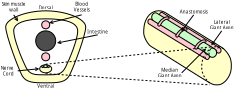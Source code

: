 <?xml version="1.0" encoding="UTF-8"?>
<dia:diagram xmlns:dia="http://www.lysator.liu.se/~alla/dia/">
  <dia:layer name="Background" visible="false">
    <dia:object type="Standard - Ellipse" version="0" id="O0">
      <dia:attribute name="obj_pos">
        <dia:point val="4,8.5"/>
      </dia:attribute>
      <dia:attribute name="obj_bb">
        <dia:rectangle val="3.99,8.49;7.51,11.81"/>
      </dia:attribute>
      <dia:attribute name="elem_corner">
        <dia:point val="4,8.5"/>
      </dia:attribute>
      <dia:attribute name="elem_width">
        <dia:real val="3.5"/>
      </dia:attribute>
      <dia:attribute name="elem_height">
        <dia:real val="3.3"/>
      </dia:attribute>
      <dia:attribute name="border_width">
        <dia:real val="0.02"/>
      </dia:attribute>
      <dia:attribute name="inner_color">
        <dia:color val="#ffffaa"/>
      </dia:attribute>
    </dia:object>
    <dia:object type="Standard - Ellipse" version="0" id="O1">
      <dia:attribute name="obj_pos">
        <dia:point val="5.3,8.568"/>
      </dia:attribute>
      <dia:attribute name="obj_bb">
        <dia:rectangle val="5.29,8.558;6.21,9.278"/>
      </dia:attribute>
      <dia:attribute name="elem_corner">
        <dia:point val="5.3,8.568"/>
      </dia:attribute>
      <dia:attribute name="elem_width">
        <dia:real val="0.9"/>
      </dia:attribute>
      <dia:attribute name="elem_height">
        <dia:real val="0.7"/>
      </dia:attribute>
      <dia:attribute name="border_width">
        <dia:real val="0.02"/>
      </dia:attribute>
      <dia:attribute name="inner_color">
        <dia:color val="#90ee90"/>
      </dia:attribute>
    </dia:object>
    <dia:object type="Standard - Ellipse" version="0" id="O2">
      <dia:attribute name="obj_pos">
        <dia:point val="4.75,8.718"/>
      </dia:attribute>
      <dia:attribute name="obj_bb">
        <dia:rectangle val="4.74,8.708;5.26,9.228"/>
      </dia:attribute>
      <dia:attribute name="elem_corner">
        <dia:point val="4.75,8.718"/>
      </dia:attribute>
      <dia:attribute name="elem_width">
        <dia:real val="0.5"/>
      </dia:attribute>
      <dia:attribute name="elem_height">
        <dia:real val="0.5"/>
      </dia:attribute>
      <dia:attribute name="border_width">
        <dia:real val="0.02"/>
      </dia:attribute>
      <dia:attribute name="inner_color">
        <dia:color val="#ffc0cb"/>
      </dia:attribute>
    </dia:object>
    <dia:object type="Standard - Ellipse" version="0" id="O3">
      <dia:attribute name="obj_pos">
        <dia:point val="6.25,8.718"/>
      </dia:attribute>
      <dia:attribute name="obj_bb">
        <dia:rectangle val="6.24,8.708;6.76,9.228"/>
      </dia:attribute>
      <dia:attribute name="elem_corner">
        <dia:point val="6.25,8.718"/>
      </dia:attribute>
      <dia:attribute name="elem_width">
        <dia:real val="0.5"/>
      </dia:attribute>
      <dia:attribute name="elem_height">
        <dia:real val="0.5"/>
      </dia:attribute>
      <dia:attribute name="border_width">
        <dia:real val="0.02"/>
      </dia:attribute>
      <dia:attribute name="inner_color">
        <dia:color val="#ffc0cb"/>
      </dia:attribute>
    </dia:object>
    <dia:object type="Standard - Line" version="0" id="O4">
      <dia:attribute name="obj_pos">
        <dia:point val="6.1,10.968"/>
      </dia:attribute>
      <dia:attribute name="obj_bb">
        <dia:rectangle val="6.086,10.954;7.114,11.681"/>
      </dia:attribute>
      <dia:attribute name="conn_endpoints">
        <dia:point val="6.1,10.968"/>
        <dia:point val="7.1,11.668"/>
      </dia:attribute>
      <dia:attribute name="numcp">
        <dia:int val="1"/>
      </dia:attribute>
      <dia:attribute name="line_width">
        <dia:real val="0.02"/>
      </dia:attribute>
    </dia:object>
    <dia:object type="Standard - Text" version="1" id="O5">
      <dia:attribute name="obj_pos">
        <dia:point val="7.3,11.668"/>
      </dia:attribute>
      <dia:attribute name="obj_bb">
        <dia:rectangle val="7.3,11.475;10.405,11.86"/>
      </dia:attribute>
      <dia:attribute name="text">
        <dia:composite type="text">
          <dia:attribute name="string">
            <dia:string>#Ventral Nerve Chord#</dia:string>
          </dia:attribute>
          <dia:attribute name="font">
            <dia:font family="serif" style="0" name="Times-Roman"/>
          </dia:attribute>
          <dia:attribute name="height">
            <dia:real val="0.423"/>
          </dia:attribute>
          <dia:attribute name="pos">
            <dia:point val="7.3,11.785"/>
          </dia:attribute>
          <dia:attribute name="color">
            <dia:color val="#000000"/>
          </dia:attribute>
          <dia:attribute name="alignment">
            <dia:enum val="0"/>
          </dia:attribute>
        </dia:composite>
      </dia:attribute>
      <dia:attribute name="valign">
        <dia:enum val="2"/>
      </dia:attribute>
    </dia:object>
    <dia:object type="Standard - Line" version="0" id="O6">
      <dia:attribute name="obj_pos">
        <dia:point val="6.6,8.168"/>
      </dia:attribute>
      <dia:attribute name="obj_bb">
        <dia:rectangle val="5.786,8.154;6.614,8.782"/>
      </dia:attribute>
      <dia:attribute name="conn_endpoints">
        <dia:point val="6.6,8.168"/>
        <dia:point val="5.8,8.768"/>
      </dia:attribute>
      <dia:attribute name="numcp">
        <dia:int val="1"/>
      </dia:attribute>
      <dia:attribute name="line_width">
        <dia:real val="0.02"/>
      </dia:attribute>
    </dia:object>
    <dia:object type="Standard - Text" version="1" id="O7">
      <dia:attribute name="obj_pos">
        <dia:point val="4.8,7.9"/>
      </dia:attribute>
      <dia:attribute name="obj_bb">
        <dia:rectangle val="4.8,7.707;7.718,8.092"/>
      </dia:attribute>
      <dia:attribute name="text">
        <dia:composite type="text">
          <dia:attribute name="string">
            <dia:string>#Median Giant Axon#</dia:string>
          </dia:attribute>
          <dia:attribute name="font">
            <dia:font family="serif" style="0" name="Times-Roman"/>
          </dia:attribute>
          <dia:attribute name="height">
            <dia:real val="0.423"/>
          </dia:attribute>
          <dia:attribute name="pos">
            <dia:point val="4.8,8.018"/>
          </dia:attribute>
          <dia:attribute name="color">
            <dia:color val="#000000"/>
          </dia:attribute>
          <dia:attribute name="alignment">
            <dia:enum val="0"/>
          </dia:attribute>
        </dia:composite>
      </dia:attribute>
      <dia:attribute name="valign">
        <dia:enum val="2"/>
      </dia:attribute>
    </dia:object>
    <dia:object type="Standard - Line" version="0" id="O8">
      <dia:attribute name="obj_pos">
        <dia:point val="5,9.068"/>
      </dia:attribute>
      <dia:attribute name="obj_bb">
        <dia:rectangle val="4.987,9.055;7.613,9.98"/>
      </dia:attribute>
      <dia:attribute name="conn_endpoints">
        <dia:point val="5,9.068"/>
        <dia:point val="7.6,9.968"/>
      </dia:attribute>
      <dia:attribute name="numcp">
        <dia:int val="1"/>
      </dia:attribute>
      <dia:attribute name="line_width">
        <dia:real val="0.02"/>
      </dia:attribute>
    </dia:object>
    <dia:object type="Standard - Line" version="0" id="O9">
      <dia:attribute name="obj_pos">
        <dia:point val="6.6,9.068"/>
      </dia:attribute>
      <dia:attribute name="obj_bb">
        <dia:rectangle val="6.586,9.053;7.614,9.982"/>
      </dia:attribute>
      <dia:attribute name="conn_endpoints">
        <dia:point val="6.6,9.068"/>
        <dia:point val="7.6,9.968"/>
      </dia:attribute>
      <dia:attribute name="numcp">
        <dia:int val="1"/>
      </dia:attribute>
      <dia:attribute name="line_width">
        <dia:real val="0.02"/>
      </dia:attribute>
    </dia:object>
    <dia:object type="Standard - Text" version="1" id="O10">
      <dia:attribute name="obj_pos">
        <dia:point val="7.8,9.968"/>
      </dia:attribute>
      <dia:attribute name="obj_bb">
        <dia:rectangle val="7.8,9.775;10.635,10.16"/>
      </dia:attribute>
      <dia:attribute name="text">
        <dia:composite type="text">
          <dia:attribute name="string">
            <dia:string>#Lateral Giant Axon#</dia:string>
          </dia:attribute>
          <dia:attribute name="font">
            <dia:font family="serif" style="0" name="Times-Roman"/>
          </dia:attribute>
          <dia:attribute name="height">
            <dia:real val="0.423"/>
          </dia:attribute>
          <dia:attribute name="pos">
            <dia:point val="7.8,10.085"/>
          </dia:attribute>
          <dia:attribute name="color">
            <dia:color val="#000000"/>
          </dia:attribute>
          <dia:attribute name="alignment">
            <dia:enum val="0"/>
          </dia:attribute>
        </dia:composite>
      </dia:attribute>
      <dia:attribute name="valign">
        <dia:enum val="2"/>
      </dia:attribute>
    </dia:object>
    <dia:object type="Standard - Ellipse" version="0" id="O11">
      <dia:attribute name="obj_pos">
        <dia:point val="8.3,1.2"/>
      </dia:attribute>
      <dia:attribute name="obj_bb">
        <dia:rectangle val="8.29,1.19;9.81,3.11"/>
      </dia:attribute>
      <dia:attribute name="elem_corner">
        <dia:point val="8.3,1.2"/>
      </dia:attribute>
      <dia:attribute name="elem_width">
        <dia:real val="1.5"/>
      </dia:attribute>
      <dia:attribute name="elem_height">
        <dia:real val="1.9"/>
      </dia:attribute>
      <dia:attribute name="border_width">
        <dia:real val="0.02"/>
      </dia:attribute>
    </dia:object>
  </dia:layer>
  <dia:layer name="CrossS" visible="true" active="true">
    <dia:object type="Standard - Beziergon" version="0" id="O12">
      <dia:attribute name="obj_pos">
        <dia:point val="3.4,1.2"/>
      </dia:attribute>
      <dia:attribute name="obj_bb">
        <dia:rectangle val="1.39,1.19;5.41,4.81"/>
      </dia:attribute>
      <dia:attribute name="bez_points">
        <dia:point val="3.4,1.2"/>
        <dia:point val="4.4,1.2"/>
        <dia:point val="5.392,1.587"/>
        <dia:point val="5.4,2"/>
        <dia:point val="5.408,2.413"/>
        <dia:point val="4.8,4"/>
        <dia:point val="4.6,4.4"/>
        <dia:point val="4.4,4.8"/>
        <dia:point val="4,4.8"/>
        <dia:point val="3.4,4.8"/>
        <dia:point val="2.8,4.8"/>
        <dia:point val="2.4,4.8"/>
        <dia:point val="2.2,4.4"/>
        <dia:point val="2,4"/>
        <dia:point val="1.4,2.4"/>
        <dia:point val="1.4,2"/>
        <dia:point val="1.4,1.6"/>
        <dia:point val="2.4,1.2"/>
      </dia:attribute>
      <dia:attribute name="corner_types">
        <dia:enum val="1815871583"/>
        <dia:enum val="0"/>
        <dia:enum val="0"/>
        <dia:enum val="0"/>
        <dia:enum val="0"/>
        <dia:enum val="0"/>
        <dia:enum val="0"/>
      </dia:attribute>
      <dia:attribute name="line_width">
        <dia:real val="0.02"/>
      </dia:attribute>
      <dia:attribute name="inner_color">
        <dia:color val="#ffffc7"/>
      </dia:attribute>
      <dia:attribute name="show_background">
        <dia:boolean val="true"/>
      </dia:attribute>
    </dia:object>
    <dia:object type="Standard - Beziergon" version="0" id="O13">
      <dia:attribute name="obj_pos">
        <dia:point val="3.4,1.6"/>
      </dia:attribute>
      <dia:attribute name="obj_bb">
        <dia:rectangle val="1.79,1.59;5.01,4.41"/>
      </dia:attribute>
      <dia:attribute name="bez_points">
        <dia:point val="3.4,1.6"/>
        <dia:point val="4.4,1.6"/>
        <dia:point val="4.992,1.787"/>
        <dia:point val="5,2.2"/>
        <dia:point val="5.008,2.613"/>
        <dia:point val="4.6,3.6"/>
        <dia:point val="4.4,4"/>
        <dia:point val="4.2,4.4"/>
        <dia:point val="4,4.4"/>
        <dia:point val="3.4,4.4"/>
        <dia:point val="2.8,4.4"/>
        <dia:point val="2.6,4.4"/>
        <dia:point val="2.4,4"/>
        <dia:point val="2.2,3.6"/>
        <dia:point val="1.8,2.6"/>
        <dia:point val="1.8,2.2"/>
        <dia:point val="1.8,1.8"/>
        <dia:point val="2.4,1.6"/>
      </dia:attribute>
      <dia:attribute name="corner_types">
        <dia:enum val="1815871583"/>
        <dia:enum val="0"/>
        <dia:enum val="0"/>
        <dia:enum val="0"/>
        <dia:enum val="0"/>
        <dia:enum val="0"/>
        <dia:enum val="0"/>
      </dia:attribute>
      <dia:attribute name="line_width">
        <dia:real val="0.02"/>
      </dia:attribute>
      <dia:attribute name="show_background">
        <dia:boolean val="true"/>
      </dia:attribute>
    </dia:object>
    <dia:object type="Standard - Ellipse" version="0" id="O14">
      <dia:attribute name="obj_pos">
        <dia:point val="3.2,1.7"/>
      </dia:attribute>
      <dia:attribute name="obj_bb">
        <dia:rectangle val="3.19,1.69;3.61,2.11"/>
      </dia:attribute>
      <dia:attribute name="elem_corner">
        <dia:point val="3.2,1.7"/>
      </dia:attribute>
      <dia:attribute name="elem_width">
        <dia:real val="0.4"/>
      </dia:attribute>
      <dia:attribute name="elem_height">
        <dia:real val="0.4"/>
      </dia:attribute>
      <dia:attribute name="border_width">
        <dia:real val="0.02"/>
      </dia:attribute>
      <dia:attribute name="inner_color">
        <dia:color val="#ffc7d1"/>
      </dia:attribute>
    </dia:object>
    <dia:object type="Standard - Ellipse" version="0" id="O15">
      <dia:attribute name="obj_pos">
        <dia:point val="2.9,2.2"/>
      </dia:attribute>
      <dia:attribute name="obj_bb">
        <dia:rectangle val="2.89,2.19;3.91,3.21"/>
      </dia:attribute>
      <dia:attribute name="elem_corner">
        <dia:point val="2.9,2.2"/>
      </dia:attribute>
      <dia:attribute name="elem_width">
        <dia:real val="1"/>
      </dia:attribute>
      <dia:attribute name="elem_height">
        <dia:real val="1"/>
      </dia:attribute>
      <dia:attribute name="border_width">
        <dia:real val="0.02"/>
      </dia:attribute>
      <dia:attribute name="inner_color">
        <dia:color val="#4d4d4d"/>
      </dia:attribute>
    </dia:object>
    <dia:object type="Standard - Ellipse" version="0" id="O16">
      <dia:attribute name="obj_pos">
        <dia:point val="3.2,3.3"/>
      </dia:attribute>
      <dia:attribute name="obj_bb">
        <dia:rectangle val="3.19,3.29;3.61,3.71"/>
      </dia:attribute>
      <dia:attribute name="elem_corner">
        <dia:point val="3.2,3.3"/>
      </dia:attribute>
      <dia:attribute name="elem_width">
        <dia:real val="0.4"/>
      </dia:attribute>
      <dia:attribute name="elem_height">
        <dia:real val="0.4"/>
      </dia:attribute>
      <dia:attribute name="border_width">
        <dia:real val="0.02"/>
      </dia:attribute>
      <dia:attribute name="inner_color">
        <dia:color val="#ffc7d1"/>
      </dia:attribute>
    </dia:object>
    <dia:object type="Standard - Ellipse" version="0" id="O17">
      <dia:attribute name="obj_pos">
        <dia:point val="3.1,3.9"/>
      </dia:attribute>
      <dia:attribute name="obj_bb">
        <dia:rectangle val="3.09,3.89;3.71,4.31"/>
      </dia:attribute>
      <dia:attribute name="elem_corner">
        <dia:point val="3.1,3.9"/>
      </dia:attribute>
      <dia:attribute name="elem_width">
        <dia:real val="0.6"/>
      </dia:attribute>
      <dia:attribute name="elem_height">
        <dia:real val="0.4"/>
      </dia:attribute>
      <dia:attribute name="border_width">
        <dia:real val="0.02"/>
      </dia:attribute>
      <dia:attribute name="inner_color">
        <dia:color val="#ffffc7"/>
      </dia:attribute>
    </dia:object>
    <dia:object type="Standard - Ellipse" version="0" id="O18">
      <dia:attribute name="obj_pos">
        <dia:point val="3.3,3.9"/>
      </dia:attribute>
      <dia:attribute name="obj_bb">
        <dia:rectangle val="3.29,3.89;3.49,4.05"/>
      </dia:attribute>
      <dia:attribute name="elem_corner">
        <dia:point val="3.3,3.9"/>
      </dia:attribute>
      <dia:attribute name="elem_width">
        <dia:real val="0.18"/>
      </dia:attribute>
      <dia:attribute name="elem_height">
        <dia:real val="0.14"/>
      </dia:attribute>
      <dia:attribute name="border_width">
        <dia:real val="0.02"/>
      </dia:attribute>
      <dia:attribute name="inner_color">
        <dia:color val="#c7ffc7"/>
      </dia:attribute>
    </dia:object>
    <dia:object type="Standard - Ellipse" version="0" id="O19">
      <dia:attribute name="obj_pos">
        <dia:point val="3.48,3.94"/>
      </dia:attribute>
      <dia:attribute name="obj_bb">
        <dia:rectangle val="3.47,3.93;3.59,4.05"/>
      </dia:attribute>
      <dia:attribute name="elem_corner">
        <dia:point val="3.48,3.94"/>
      </dia:attribute>
      <dia:attribute name="elem_width">
        <dia:real val="0.1"/>
      </dia:attribute>
      <dia:attribute name="elem_height">
        <dia:real val="0.1"/>
      </dia:attribute>
      <dia:attribute name="border_width">
        <dia:real val="0.02"/>
      </dia:attribute>
      <dia:attribute name="inner_color">
        <dia:color val="#ffc7d1"/>
      </dia:attribute>
    </dia:object>
    <dia:object type="Standard - Ellipse" version="0" id="O20">
      <dia:attribute name="obj_pos">
        <dia:point val="3.2,3.94"/>
      </dia:attribute>
      <dia:attribute name="obj_bb">
        <dia:rectangle val="3.19,3.93;3.31,4.05"/>
      </dia:attribute>
      <dia:attribute name="elem_corner">
        <dia:point val="3.2,3.94"/>
      </dia:attribute>
      <dia:attribute name="elem_width">
        <dia:real val="0.1"/>
      </dia:attribute>
      <dia:attribute name="elem_height">
        <dia:real val="0.1"/>
      </dia:attribute>
      <dia:attribute name="border_width">
        <dia:real val="0.02"/>
      </dia:attribute>
      <dia:attribute name="inner_color">
        <dia:color val="#ffc7d1"/>
      </dia:attribute>
    </dia:object>
  </dia:layer>
  <dia:layer name="NC" visible="true">
    <dia:object type="Standard - Beziergon" version="0" id="O21">
      <dia:attribute name="obj_pos">
        <dia:point val="8.3,2.3"/>
      </dia:attribute>
      <dia:attribute name="obj_bb">
        <dia:rectangle val="8.29,1.186;12.693,4.91"/>
      </dia:attribute>
      <dia:attribute name="bez_points">
        <dia:point val="8.3,2.3"/>
        <dia:point val="8.3,2.1"/>
        <dia:point val="8.3,1.8"/>
        <dia:point val="8.5,1.5"/>
        <dia:point val="8.7,1.2"/>
        <dia:point val="9.1,1.1"/>
        <dia:point val="9.4,1.3"/>
        <dia:point val="9.7,1.5"/>
        <dia:point val="12.2,3"/>
        <dia:point val="12.3,3.1"/>
        <dia:point val="12.4,3.2"/>
        <dia:point val="12.5,3.3"/>
        <dia:point val="12.6,3.5"/>
        <dia:point val="12.7,3.7"/>
        <dia:point val="12.7,4.05"/>
        <dia:point val="12.65,4.25"/>
        <dia:point val="12.6,4.45"/>
        <dia:point val="12.463,4.639"/>
        <dia:point val="12.4,4.7"/>
        <dia:point val="12.337,4.761"/>
        <dia:point val="12.2,4.9"/>
        <dia:point val="12,4.9"/>
        <dia:point val="11.8,4.9"/>
        <dia:point val="11.8,4.9"/>
        <dia:point val="11.6,4.8"/>
        <dia:point val="11.4,4.7"/>
        <dia:point val="8.9,3.1"/>
        <dia:point val="8.7,3"/>
        <dia:point val="8.5,2.9"/>
        <dia:point val="8.3,2.5"/>
      </dia:attribute>
      <dia:attribute name="corner_types">
        <dia:enum val="1815871556"/>
        <dia:enum val="0"/>
        <dia:enum val="0"/>
        <dia:enum val="0"/>
        <dia:enum val="0"/>
        <dia:enum val="0"/>
        <dia:enum val="0"/>
        <dia:enum val="0"/>
        <dia:enum val="0"/>
        <dia:enum val="0"/>
        <dia:enum val="0"/>
      </dia:attribute>
      <dia:attribute name="line_width">
        <dia:real val="0.02"/>
      </dia:attribute>
      <dia:attribute name="inner_color">
        <dia:color val="#ffffc7"/>
      </dia:attribute>
      <dia:attribute name="show_background">
        <dia:boolean val="true"/>
      </dia:attribute>
    </dia:object>
  </dia:layer>
  <dia:layer name="RightLat" visible="true">
    <dia:object type="Standard - Beziergon" version="0" id="O22">
      <dia:attribute name="obj_pos">
        <dia:point val="9.09,1.38"/>
      </dia:attribute>
      <dia:attribute name="obj_bb">
        <dia:rectangle val="9.077,1.264;12.178,3.326"/>
      </dia:attribute>
      <dia:attribute name="bez_points">
        <dia:point val="9.09,1.38"/>
        <dia:point val="9.1,1.34"/>
        <dia:point val="9.1,1.34"/>
        <dia:point val="9.11,1.33"/>
        <dia:point val="9.12,1.32"/>
        <dia:point val="9.16,1.24"/>
        <dia:point val="9.24,1.29"/>
        <dia:point val="9.32,1.34"/>
        <dia:point val="12.02,3"/>
        <dia:point val="12.1,3.05"/>
        <dia:point val="12.18,3.1"/>
        <dia:point val="12.18,3.2"/>
        <dia:point val="12.15,3.25"/>
        <dia:point val="12.12,3.3"/>
        <dia:point val="12.04,3.34"/>
        <dia:point val="12,3.3"/>
        <dia:point val="11.96,3.26"/>
        <dia:point val="9.21,1.57"/>
        <dia:point val="9.15,1.53"/>
        <dia:point val="9.09,1.49"/>
        <dia:point val="9.08,1.42"/>
      </dia:attribute>
      <dia:attribute name="corner_types">
        <dia:enum val="1815871556"/>
        <dia:enum val="0"/>
        <dia:enum val="0"/>
        <dia:enum val="0"/>
        <dia:enum val="0"/>
        <dia:enum val="0"/>
        <dia:enum val="0"/>
        <dia:enum val="0"/>
      </dia:attribute>
      <dia:attribute name="line_width">
        <dia:real val="0.02"/>
      </dia:attribute>
      <dia:attribute name="inner_color">
        <dia:color val="#ffc7d1"/>
      </dia:attribute>
      <dia:attribute name="show_background">
        <dia:boolean val="true"/>
      </dia:attribute>
    </dia:object>
    <dia:object type="Standard - BezierLine" version="0" id="O23">
      <dia:attribute name="obj_pos">
        <dia:point val="12.08,3.04"/>
      </dia:attribute>
      <dia:attribute name="obj_bb">
        <dia:rectangle val="11.922,3.026;12.093,3.313"/>
      </dia:attribute>
      <dia:attribute name="bez_points">
        <dia:point val="12.08,3.04"/>
        <dia:point val="12.04,3.02"/>
        <dia:point val="11.96,3.08"/>
        <dia:point val="11.94,3.12"/>
        <dia:point val="11.92,3.16"/>
        <dia:point val="11.94,3.28"/>
        <dia:point val="12,3.3"/>
      </dia:attribute>
      <dia:attribute name="corner_types">
        <dia:enum val="0"/>
        <dia:enum val="0"/>
        <dia:enum val="0"/>
      </dia:attribute>
      <dia:attribute name="line_width">
        <dia:real val="0.02"/>
      </dia:attribute>
      <dia:attribute name="line_style">
        <dia:enum val="4"/>
      </dia:attribute>
      <dia:connections>
        <dia:connection handle="6" to="O22" connection="10"/>
      </dia:connections>
    </dia:object>
  </dia:layer>
  <dia:layer name="Median" visible="true">
    <dia:object type="Standard - Beziergon" version="0" id="O24">
      <dia:attribute name="obj_pos">
        <dia:point val="8.7,1.5"/>
      </dia:attribute>
      <dia:attribute name="obj_bb">
        <dia:rectangle val="8.689,1.289;11.952,3.536"/>
      </dia:attribute>
      <dia:attribute name="bez_points">
        <dia:point val="8.7,1.5"/>
        <dia:point val="8.71,1.39"/>
        <dia:point val="8.78,1.34"/>
        <dia:point val="8.81,1.32"/>
        <dia:point val="8.84,1.3"/>
        <dia:point val="8.9,1.28"/>
        <dia:point val="8.98,1.33"/>
        <dia:point val="9.06,1.38"/>
        <dia:point val="11.74,3.04"/>
        <dia:point val="11.84,3.1"/>
        <dia:point val="11.94,3.16"/>
        <dia:point val="11.94,3.26"/>
        <dia:point val="11.94,3.28"/>
        <dia:point val="11.94,3.3"/>
        <dia:point val="11.96,3.38"/>
        <dia:point val="11.88,3.46"/>
        <dia:point val="11.8,3.54"/>
        <dia:point val="11.7,3.54"/>
        <dia:point val="11.64,3.5"/>
        <dia:point val="11.58,3.46"/>
        <dia:point val="8.87,1.77"/>
        <dia:point val="8.82,1.74"/>
        <dia:point val="8.77,1.71"/>
        <dia:point val="8.69,1.61"/>
      </dia:attribute>
      <dia:attribute name="corner_types">
        <dia:enum val="1815871556"/>
        <dia:enum val="0"/>
        <dia:enum val="0"/>
        <dia:enum val="0"/>
        <dia:enum val="0"/>
        <dia:enum val="0"/>
        <dia:enum val="0"/>
        <dia:enum val="0"/>
        <dia:enum val="0"/>
      </dia:attribute>
      <dia:attribute name="line_width">
        <dia:real val="0.02"/>
      </dia:attribute>
      <dia:attribute name="inner_color">
        <dia:color val="#c7ffc7"/>
      </dia:attribute>
      <dia:attribute name="show_background">
        <dia:boolean val="true"/>
      </dia:attribute>
    </dia:object>
    <dia:object type="Standard - BezierLine" version="0" id="O25">
      <dia:attribute name="obj_pos">
        <dia:point val="11.84,3.1"/>
      </dia:attribute>
      <dia:attribute name="obj_bb">
        <dia:rectangle val="11.554,3.069;11.854,3.514"/>
      </dia:attribute>
      <dia:attribute name="bez_points">
        <dia:point val="11.84,3.1"/>
        <dia:point val="11.74,3.04"/>
        <dia:point val="11.62,3.12"/>
        <dia:point val="11.58,3.2"/>
        <dia:point val="11.54,3.28"/>
        <dia:point val="11.58,3.46"/>
        <dia:point val="11.64,3.5"/>
      </dia:attribute>
      <dia:attribute name="corner_types">
        <dia:enum val="0"/>
        <dia:enum val="0"/>
        <dia:enum val="0"/>
      </dia:attribute>
      <dia:attribute name="line_width">
        <dia:real val="0.02"/>
      </dia:attribute>
      <dia:attribute name="line_style">
        <dia:enum val="4"/>
      </dia:attribute>
      <dia:connections>
        <dia:connection handle="0" to="O24" connection="6"/>
        <dia:connection handle="6" to="O24" connection="12"/>
      </dia:connections>
    </dia:object>
  </dia:layer>
  <dia:layer name="LeftLat" visible="true">
    <dia:object type="Standard - Beziergon" version="0" id="O26">
      <dia:attribute name="obj_pos">
        <dia:point val="8.54,1.65"/>
      </dia:attribute>
      <dia:attribute name="obj_bb">
        <dia:rectangle val="8.5,1.6;11.598,3.644"/>
      </dia:attribute>
      <dia:attribute name="bez_points">
        <dia:point val="8.54,1.65"/>
        <dia:point val="8.58,1.61"/>
        <dia:point val="8.62,1.6"/>
        <dia:point val="8.66,1.62"/>
        <dia:point val="8.7,1.64"/>
        <dia:point val="11.46,3.32"/>
        <dia:point val="11.52,3.38"/>
        <dia:point val="11.58,3.44"/>
        <dia:point val="11.573,3.43"/>
        <dia:point val="11.58,3.46"/>
        <dia:point val="11.587,3.49"/>
        <dia:point val="11.6,3.52"/>
        <dia:point val="11.56,3.58"/>
        <dia:point val="11.52,3.64"/>
        <dia:point val="11.473,3.655"/>
        <dia:point val="11.4,3.6"/>
        <dia:point val="11.327,3.545"/>
        <dia:point val="8.58,1.88"/>
        <dia:point val="8.54,1.84"/>
        <dia:point val="8.5,1.8"/>
        <dia:point val="8.5,1.69"/>
      </dia:attribute>
      <dia:attribute name="corner_types">
        <dia:enum val="1815871556"/>
        <dia:enum val="0"/>
        <dia:enum val="0"/>
        <dia:enum val="0"/>
        <dia:enum val="0"/>
        <dia:enum val="0"/>
        <dia:enum val="0"/>
        <dia:enum val="0"/>
      </dia:attribute>
      <dia:attribute name="line_width">
        <dia:real val="0.02"/>
      </dia:attribute>
      <dia:attribute name="inner_color">
        <dia:color val="#ffc7d1"/>
      </dia:attribute>
      <dia:attribute name="show_background">
        <dia:boolean val="true"/>
      </dia:attribute>
    </dia:object>
    <dia:object type="Standard - BezierLine" version="0" id="O27">
      <dia:attribute name="obj_pos">
        <dia:point val="12.3,3.1"/>
      </dia:attribute>
      <dia:attribute name="obj_bb">
        <dia:rectangle val="11.187,2.976;12.314,4.814"/>
      </dia:attribute>
      <dia:attribute name="bez_points">
        <dia:point val="12.3,3.1"/>
        <dia:point val="11.9,2.8"/>
        <dia:point val="11.45,3.15"/>
        <dia:point val="11.3,3.5"/>
        <dia:point val="11.15,3.85"/>
        <dia:point val="11.1,4.4"/>
        <dia:point val="11.6,4.8"/>
      </dia:attribute>
      <dia:attribute name="corner_types">
        <dia:enum val="0"/>
        <dia:enum val="0"/>
        <dia:enum val="0"/>
      </dia:attribute>
      <dia:attribute name="line_width">
        <dia:real val="0.02"/>
      </dia:attribute>
      <dia:attribute name="line_style">
        <dia:enum val="4"/>
      </dia:attribute>
      <dia:connections>
        <dia:connection handle="0" to="O21" connection="6"/>
        <dia:connection handle="6" to="O21" connection="16"/>
      </dia:connections>
    </dia:object>
    <dia:object type="Standard - BezierLine" version="0" id="O28">
      <dia:attribute name="obj_pos">
        <dia:point val="11.52,3.38"/>
      </dia:attribute>
      <dia:attribute name="obj_bb">
        <dia:rectangle val="11.363,3.367;11.533,3.633"/>
      </dia:attribute>
      <dia:attribute name="bez_points">
        <dia:point val="11.52,3.38"/>
        <dia:point val="11.48,3.36"/>
        <dia:point val="11.4,3.44"/>
        <dia:point val="11.38,3.48"/>
        <dia:point val="11.36,3.52"/>
        <dia:point val="11.38,3.6"/>
        <dia:point val="11.44,3.62"/>
      </dia:attribute>
      <dia:attribute name="corner_types">
        <dia:enum val="0"/>
        <dia:enum val="0"/>
        <dia:enum val="0"/>
      </dia:attribute>
      <dia:attribute name="line_width">
        <dia:real val="0.02"/>
      </dia:attribute>
      <dia:attribute name="line_style">
        <dia:enum val="4"/>
      </dia:attribute>
      <dia:connections>
        <dia:connection handle="0" to="O26" connection="4"/>
      </dia:connections>
    </dia:object>
  </dia:layer>
  <dia:layer name="LatConn" visible="true">
    <dia:object type="Standard - Beziergon" version="0" id="O29">
      <dia:attribute name="obj_pos">
        <dia:point val="9,1.9"/>
      </dia:attribute>
      <dia:attribute name="obj_bb">
        <dia:rectangle val="8.99,1.49;9.583,1.975"/>
      </dia:attribute>
      <dia:attribute name="bez_points">
        <dia:point val="9,1.9"/>
        <dia:point val="9,1.94"/>
        <dia:point val="9.06,1.98"/>
        <dia:point val="9.1,1.96"/>
        <dia:point val="9.14,1.94"/>
        <dia:point val="9.2,1.76"/>
        <dia:point val="9.3,1.7"/>
        <dia:point val="9.4,1.64"/>
        <dia:point val="9.36,1.64"/>
        <dia:point val="9.44,1.62"/>
        <dia:point val="9.52,1.6"/>
        <dia:point val="9.52,1.64"/>
        <dia:point val="9.56,1.6"/>
        <dia:point val="9.6,1.56"/>
        <dia:point val="9.54,1.5"/>
        <dia:point val="9.48,1.5"/>
        <dia:point val="9.42,1.5"/>
        <dia:point val="9.427,1.503"/>
        <dia:point val="9.38,1.52"/>
        <dia:point val="9.333,1.537"/>
        <dia:point val="9.343,1.543"/>
        <dia:point val="9.24,1.6"/>
        <dia:point val="9.137,1.657"/>
        <dia:point val="9,1.86"/>
      </dia:attribute>
      <dia:attribute name="corner_types">
        <dia:enum val="1815871535"/>
        <dia:enum val="0"/>
        <dia:enum val="0"/>
        <dia:enum val="0"/>
        <dia:enum val="0"/>
        <dia:enum val="0"/>
        <dia:enum val="0"/>
        <dia:enum val="0"/>
        <dia:enum val="0"/>
      </dia:attribute>
      <dia:attribute name="line_width">
        <dia:real val="0.02"/>
      </dia:attribute>
      <dia:attribute name="inner_color">
        <dia:color val="#ffc7d1"/>
      </dia:attribute>
      <dia:attribute name="show_background">
        <dia:boolean val="true"/>
      </dia:attribute>
    </dia:object>
    <dia:object type="Standard - Beziergon" version="0" id="O30">
      <dia:attribute name="obj_pos">
        <dia:point val="9.9,2.45"/>
      </dia:attribute>
      <dia:attribute name="obj_bb">
        <dia:rectangle val="9.89,2.04;10.483,2.525"/>
      </dia:attribute>
      <dia:attribute name="bez_points">
        <dia:point val="9.9,2.45"/>
        <dia:point val="9.9,2.49"/>
        <dia:point val="9.96,2.53"/>
        <dia:point val="10,2.51"/>
        <dia:point val="10.04,2.49"/>
        <dia:point val="10.1,2.31"/>
        <dia:point val="10.2,2.25"/>
        <dia:point val="10.3,2.19"/>
        <dia:point val="10.26,2.19"/>
        <dia:point val="10.34,2.17"/>
        <dia:point val="10.42,2.15"/>
        <dia:point val="10.42,2.19"/>
        <dia:point val="10.46,2.15"/>
        <dia:point val="10.5,2.11"/>
        <dia:point val="10.44,2.05"/>
        <dia:point val="10.38,2.05"/>
        <dia:point val="10.32,2.05"/>
        <dia:point val="10.327,2.053"/>
        <dia:point val="10.28,2.07"/>
        <dia:point val="10.233,2.087"/>
        <dia:point val="10.243,2.093"/>
        <dia:point val="10.14,2.15"/>
        <dia:point val="10.037,2.207"/>
        <dia:point val="9.9,2.41"/>
      </dia:attribute>
      <dia:attribute name="corner_types">
        <dia:enum val="1815871535"/>
        <dia:enum val="0"/>
        <dia:enum val="0"/>
        <dia:enum val="0"/>
        <dia:enum val="0"/>
        <dia:enum val="0"/>
        <dia:enum val="0"/>
        <dia:enum val="0"/>
        <dia:enum val="0"/>
      </dia:attribute>
      <dia:attribute name="line_width">
        <dia:real val="0.02"/>
      </dia:attribute>
      <dia:attribute name="inner_color">
        <dia:color val="#ffc7d1"/>
      </dia:attribute>
      <dia:attribute name="show_background">
        <dia:boolean val="true"/>
      </dia:attribute>
    </dia:object>
    <dia:object type="Standard - Beziergon" version="0" id="O31">
      <dia:attribute name="obj_pos">
        <dia:point val="10.85,3.05"/>
      </dia:attribute>
      <dia:attribute name="obj_bb">
        <dia:rectangle val="10.84,2.64;11.433,3.125"/>
      </dia:attribute>
      <dia:attribute name="bez_points">
        <dia:point val="10.85,3.05"/>
        <dia:point val="10.85,3.09"/>
        <dia:point val="10.91,3.13"/>
        <dia:point val="10.95,3.11"/>
        <dia:point val="10.99,3.09"/>
        <dia:point val="11.05,2.91"/>
        <dia:point val="11.15,2.85"/>
        <dia:point val="11.25,2.79"/>
        <dia:point val="11.21,2.79"/>
        <dia:point val="11.29,2.77"/>
        <dia:point val="11.37,2.75"/>
        <dia:point val="11.37,2.79"/>
        <dia:point val="11.41,2.75"/>
        <dia:point val="11.45,2.71"/>
        <dia:point val="11.39,2.65"/>
        <dia:point val="11.33,2.65"/>
        <dia:point val="11.27,2.65"/>
        <dia:point val="11.277,2.653"/>
        <dia:point val="11.23,2.67"/>
        <dia:point val="11.183,2.687"/>
        <dia:point val="11.193,2.693"/>
        <dia:point val="11.09,2.75"/>
        <dia:point val="10.987,2.807"/>
        <dia:point val="10.85,3.01"/>
      </dia:attribute>
      <dia:attribute name="corner_types">
        <dia:enum val="1815871535"/>
        <dia:enum val="0"/>
        <dia:enum val="0"/>
        <dia:enum val="0"/>
        <dia:enum val="0"/>
        <dia:enum val="0"/>
        <dia:enum val="0"/>
        <dia:enum val="0"/>
        <dia:enum val="0"/>
      </dia:attribute>
      <dia:attribute name="line_width">
        <dia:real val="0.02"/>
      </dia:attribute>
      <dia:attribute name="inner_color">
        <dia:color val="#ffc7d1"/>
      </dia:attribute>
      <dia:attribute name="show_background">
        <dia:boolean val="true"/>
      </dia:attribute>
    </dia:object>
  </dia:layer>
  <dia:layer name="New layer 6" visible="false">
    <dia:object type="Standard - Ellipse" version="0" id="O32">
      <dia:attribute name="obj_pos">
        <dia:point val="11.2,3"/>
      </dia:attribute>
      <dia:attribute name="obj_bb">
        <dia:rectangle val="11.19,2.99;12.71,4.91"/>
      </dia:attribute>
      <dia:attribute name="elem_corner">
        <dia:point val="11.2,3"/>
      </dia:attribute>
      <dia:attribute name="elem_width">
        <dia:real val="1.5"/>
      </dia:attribute>
      <dia:attribute name="elem_height">
        <dia:real val="1.9"/>
      </dia:attribute>
      <dia:attribute name="border_width">
        <dia:real val="0.02"/>
      </dia:attribute>
    </dia:object>
    <dia:object type="Standard - Ellipse" version="0" id="O33">
      <dia:attribute name="obj_pos">
        <dia:point val="8.5,1.61"/>
      </dia:attribute>
      <dia:attribute name="obj_bb">
        <dia:rectangle val="8.49,1.6;8.73,1.88"/>
      </dia:attribute>
      <dia:attribute name="elem_corner">
        <dia:point val="8.5,1.61"/>
      </dia:attribute>
      <dia:attribute name="elem_width">
        <dia:real val="0.22"/>
      </dia:attribute>
      <dia:attribute name="elem_height">
        <dia:real val="0.26"/>
      </dia:attribute>
      <dia:attribute name="border_width">
        <dia:real val="0.02"/>
      </dia:attribute>
    </dia:object>
    <dia:object type="Standard - Ellipse" version="0" id="O34">
      <dia:attribute name="obj_pos">
        <dia:point val="8.7,1.3"/>
      </dia:attribute>
      <dia:attribute name="obj_bb">
        <dia:rectangle val="8.69,1.29;9.09,1.77"/>
      </dia:attribute>
      <dia:attribute name="elem_corner">
        <dia:point val="8.7,1.3"/>
      </dia:attribute>
      <dia:attribute name="elem_width">
        <dia:real val="0.38"/>
      </dia:attribute>
      <dia:attribute name="elem_height">
        <dia:real val="0.46"/>
      </dia:attribute>
      <dia:attribute name="border_width">
        <dia:real val="0.02"/>
      </dia:attribute>
    </dia:object>
    <dia:object type="Standard - Ellipse" version="0" id="O35">
      <dia:attribute name="obj_pos">
        <dia:point val="9.09,1.28"/>
      </dia:attribute>
      <dia:attribute name="obj_bb">
        <dia:rectangle val="9.08,1.27;9.32,1.55"/>
      </dia:attribute>
      <dia:attribute name="elem_corner">
        <dia:point val="9.09,1.28"/>
      </dia:attribute>
      <dia:attribute name="elem_width">
        <dia:real val="0.22"/>
      </dia:attribute>
      <dia:attribute name="elem_height">
        <dia:real val="0.26"/>
      </dia:attribute>
      <dia:attribute name="border_width">
        <dia:real val="0.02"/>
      </dia:attribute>
    </dia:object>
    <dia:object type="Standard - Ellipse" version="0" id="O36">
      <dia:attribute name="obj_pos">
        <dia:point val="11.56,3.07"/>
      </dia:attribute>
      <dia:attribute name="obj_bb">
        <dia:rectangle val="11.55,3.06;11.95,3.54"/>
      </dia:attribute>
      <dia:attribute name="elem_corner">
        <dia:point val="11.56,3.07"/>
      </dia:attribute>
      <dia:attribute name="elem_width">
        <dia:real val="0.38"/>
      </dia:attribute>
      <dia:attribute name="elem_height">
        <dia:real val="0.46"/>
      </dia:attribute>
      <dia:attribute name="border_width">
        <dia:real val="0.02"/>
      </dia:attribute>
    </dia:object>
    <dia:object type="Standard - Ellipse" version="0" id="O37">
      <dia:attribute name="obj_pos">
        <dia:point val="11.36,3.38"/>
      </dia:attribute>
      <dia:attribute name="obj_bb">
        <dia:rectangle val="11.35,3.37;11.59,3.65"/>
      </dia:attribute>
      <dia:attribute name="elem_corner">
        <dia:point val="11.36,3.38"/>
      </dia:attribute>
      <dia:attribute name="elem_width">
        <dia:real val="0.22"/>
      </dia:attribute>
      <dia:attribute name="elem_height">
        <dia:real val="0.26"/>
      </dia:attribute>
      <dia:attribute name="border_width">
        <dia:real val="0.02"/>
      </dia:attribute>
    </dia:object>
    <dia:object type="Standard - Ellipse" version="0" id="O38">
      <dia:attribute name="obj_pos">
        <dia:point val="11.95,3.05"/>
      </dia:attribute>
      <dia:attribute name="obj_bb">
        <dia:rectangle val="11.94,3.04;12.18,3.32"/>
      </dia:attribute>
      <dia:attribute name="elem_corner">
        <dia:point val="11.95,3.05"/>
      </dia:attribute>
      <dia:attribute name="elem_width">
        <dia:real val="0.22"/>
      </dia:attribute>
      <dia:attribute name="elem_height">
        <dia:real val="0.26"/>
      </dia:attribute>
      <dia:attribute name="border_width">
        <dia:real val="0.02"/>
      </dia:attribute>
    </dia:object>
  </dia:layer>
  <dia:layer name="Text" visible="true">
    <dia:object type="Standard - Text" version="1" id="O39">
      <dia:attribute name="obj_pos">
        <dia:point val="3.4,1.2"/>
      </dia:attribute>
      <dia:attribute name="obj_bb">
        <dia:rectangle val="3.084,0.935;3.716,1.2"/>
      </dia:attribute>
      <dia:attribute name="text">
        <dia:composite type="text">
          <dia:attribute name="string">
            <dia:string>#Dorsal#</dia:string>
          </dia:attribute>
          <dia:attribute name="font">
            <dia:font family="CMU Serif" style="0" name="Courier"/>
          </dia:attribute>
          <dia:attribute name="height">
            <dia:real val="0.282"/>
          </dia:attribute>
          <dia:attribute name="pos">
            <dia:point val="3.4,1.145"/>
          </dia:attribute>
          <dia:attribute name="color">
            <dia:color val="#000000"/>
          </dia:attribute>
          <dia:attribute name="alignment">
            <dia:enum val="1"/>
          </dia:attribute>
        </dia:composite>
      </dia:attribute>
      <dia:attribute name="valign">
        <dia:enum val="1"/>
      </dia:attribute>
    </dia:object>
    <dia:object type="Standard - Text" version="1" id="O40">
      <dia:attribute name="obj_pos">
        <dia:point val="3.4,4.8"/>
      </dia:attribute>
      <dia:attribute name="obj_bb">
        <dia:rectangle val="3.027,4.8;3.772,5.065"/>
      </dia:attribute>
      <dia:attribute name="text">
        <dia:composite type="text">
          <dia:attribute name="string">
            <dia:string>#Ventral#</dia:string>
          </dia:attribute>
          <dia:attribute name="font">
            <dia:font family="CMU Serif" style="0" name="Courier"/>
          </dia:attribute>
          <dia:attribute name="height">
            <dia:real val="0.282"/>
          </dia:attribute>
          <dia:attribute name="pos">
            <dia:point val="3.4,5.01"/>
          </dia:attribute>
          <dia:attribute name="color">
            <dia:color val="#000000"/>
          </dia:attribute>
          <dia:attribute name="alignment">
            <dia:enum val="1"/>
          </dia:attribute>
        </dia:composite>
      </dia:attribute>
      <dia:attribute name="valign">
        <dia:enum val="0"/>
      </dia:attribute>
    </dia:object>
    <dia:object type="Standard - Text" version="1" id="O41">
      <dia:attribute name="obj_pos">
        <dia:point val="1.8,1.3"/>
      </dia:attribute>
      <dia:attribute name="obj_bb">
        <dia:rectangle val="1.215,0.753;2.385,1.3"/>
      </dia:attribute>
      <dia:attribute name="text">
        <dia:composite type="text">
          <dia:attribute name="string">
            <dia:string>#Skin muscle
wall#</dia:string>
          </dia:attribute>
          <dia:attribute name="font">
            <dia:font family="CMU Serif" style="0" name="Courier"/>
          </dia:attribute>
          <dia:attribute name="height">
            <dia:real val="0.282"/>
          </dia:attribute>
          <dia:attribute name="pos">
            <dia:point val="1.8,0.963"/>
          </dia:attribute>
          <dia:attribute name="color">
            <dia:color val="#000000"/>
          </dia:attribute>
          <dia:attribute name="alignment">
            <dia:enum val="1"/>
          </dia:attribute>
        </dia:composite>
      </dia:attribute>
      <dia:attribute name="valign">
        <dia:enum val="1"/>
      </dia:attribute>
    </dia:object>
    <dia:object type="Standard - Text" version="1" id="O42">
      <dia:attribute name="obj_pos">
        <dia:point val="5.2,1.3"/>
      </dia:attribute>
      <dia:attribute name="obj_bb">
        <dia:rectangle val="4.853,0.753;5.548,1.3"/>
      </dia:attribute>
      <dia:attribute name="text">
        <dia:composite type="text">
          <dia:attribute name="string">
            <dia:string>#Blood
Vessels#</dia:string>
          </dia:attribute>
          <dia:attribute name="font">
            <dia:font family="CMU Serif" style="0" name="Courier"/>
          </dia:attribute>
          <dia:attribute name="height">
            <dia:real val="0.282"/>
          </dia:attribute>
          <dia:attribute name="pos">
            <dia:point val="5.2,0.963"/>
          </dia:attribute>
          <dia:attribute name="color">
            <dia:color val="#000000"/>
          </dia:attribute>
          <dia:attribute name="alignment">
            <dia:enum val="1"/>
          </dia:attribute>
        </dia:composite>
      </dia:attribute>
      <dia:attribute name="valign">
        <dia:enum val="1"/>
      </dia:attribute>
    </dia:object>
    <dia:object type="Standard - Text" version="1" id="O43">
      <dia:attribute name="obj_pos">
        <dia:point val="6,2.4"/>
      </dia:attribute>
      <dia:attribute name="obj_bb">
        <dia:rectangle val="5.572,2.135;6.428,2.4"/>
      </dia:attribute>
      <dia:attribute name="text">
        <dia:composite type="text">
          <dia:attribute name="string">
            <dia:string>#Intestine#</dia:string>
          </dia:attribute>
          <dia:attribute name="font">
            <dia:font family="CMU Serif" style="0" name="Courier"/>
          </dia:attribute>
          <dia:attribute name="height">
            <dia:real val="0.282"/>
          </dia:attribute>
          <dia:attribute name="pos">
            <dia:point val="6,2.345"/>
          </dia:attribute>
          <dia:attribute name="color">
            <dia:color val="#000000"/>
          </dia:attribute>
          <dia:attribute name="alignment">
            <dia:enum val="1"/>
          </dia:attribute>
        </dia:composite>
      </dia:attribute>
      <dia:attribute name="valign">
        <dia:enum val="1"/>
      </dia:attribute>
    </dia:object>
    <dia:object type="Standard - Text" version="1" id="O44">
      <dia:attribute name="obj_pos">
        <dia:point val="1.8,4.2"/>
      </dia:attribute>
      <dia:attribute name="obj_bb">
        <dia:rectangle val="1.228,3.926;1.8,4.474"/>
      </dia:attribute>
      <dia:attribute name="text">
        <dia:composite type="text">
          <dia:attribute name="string">
            <dia:string>#Nerve
Cord#</dia:string>
          </dia:attribute>
          <dia:attribute name="font">
            <dia:font family="CMU Serif" style="0" name="Courier"/>
          </dia:attribute>
          <dia:attribute name="height">
            <dia:real val="0.282"/>
          </dia:attribute>
          <dia:attribute name="pos">
            <dia:point val="1.8,4.136"/>
          </dia:attribute>
          <dia:attribute name="color">
            <dia:color val="#000000"/>
          </dia:attribute>
          <dia:attribute name="alignment">
            <dia:enum val="2"/>
          </dia:attribute>
        </dia:composite>
      </dia:attribute>
      <dia:attribute name="valign">
        <dia:enum val="2"/>
      </dia:attribute>
    </dia:object>
    <dia:object type="Standard - Line" version="0" id="O45">
      <dia:attribute name="obj_pos">
        <dia:point val="3.4,3.87"/>
      </dia:attribute>
      <dia:attribute name="obj_bb">
        <dia:rectangle val="3.389,2.989;11.711,3.881"/>
      </dia:attribute>
      <dia:attribute name="conn_endpoints">
        <dia:point val="3.4,3.87"/>
        <dia:point val="11.7,3"/>
      </dia:attribute>
      <dia:attribute name="numcp">
        <dia:int val="1"/>
      </dia:attribute>
      <dia:attribute name="line_width">
        <dia:real val="0.02"/>
      </dia:attribute>
      <dia:attribute name="line_style">
        <dia:enum val="4"/>
      </dia:attribute>
    </dia:object>
    <dia:object type="Standard - Line" version="0" id="O46">
      <dia:attribute name="obj_pos">
        <dia:point val="3.4,4.34"/>
      </dia:attribute>
      <dia:attribute name="obj_bb">
        <dia:rectangle val="3.389,4.329;11.611,4.911"/>
      </dia:attribute>
      <dia:attribute name="conn_endpoints">
        <dia:point val="3.4,4.34"/>
        <dia:point val="11.6,4.9"/>
      </dia:attribute>
      <dia:attribute name="numcp">
        <dia:int val="1"/>
      </dia:attribute>
      <dia:attribute name="line_width">
        <dia:real val="0.02"/>
      </dia:attribute>
      <dia:attribute name="line_style">
        <dia:enum val="4"/>
      </dia:attribute>
    </dia:object>
    <dia:object type="Standard - Text" version="1" id="O47">
      <dia:attribute name="obj_pos">
        <dia:point val="12.2,2.2"/>
      </dia:attribute>
      <dia:attribute name="obj_bb">
        <dia:rectangle val="11.617,1.653;12.783,2.2"/>
      </dia:attribute>
      <dia:attribute name="text">
        <dia:composite type="text">
          <dia:attribute name="string">
            <dia:string>#Lateral
Giant Axon#</dia:string>
          </dia:attribute>
          <dia:attribute name="font">
            <dia:font family="CMU Serif" style="0" name="Courier"/>
          </dia:attribute>
          <dia:attribute name="height">
            <dia:real val="0.282"/>
          </dia:attribute>
          <dia:attribute name="pos">
            <dia:point val="12.2,1.863"/>
          </dia:attribute>
          <dia:attribute name="color">
            <dia:color val="#000000"/>
          </dia:attribute>
          <dia:attribute name="alignment">
            <dia:enum val="1"/>
          </dia:attribute>
        </dia:composite>
      </dia:attribute>
      <dia:attribute name="valign">
        <dia:enum val="1"/>
      </dia:attribute>
    </dia:object>
    <dia:object type="Standard - Text" version="1" id="O48">
      <dia:attribute name="obj_pos">
        <dia:point val="9.6,4.6"/>
      </dia:attribute>
      <dia:attribute name="obj_bb">
        <dia:rectangle val="9.018,4.033;10.189,4.6"/>
      </dia:attribute>
      <dia:attribute name="text">
        <dia:composite type="text">
          <dia:attribute name="string">
            <dia:string>#Median
Giant Axon#</dia:string>
          </dia:attribute>
          <dia:attribute name="font">
            <dia:font family="CMU Serif" style="0" name="Courier"/>
          </dia:attribute>
          <dia:attribute name="height">
            <dia:real val="0.282"/>
          </dia:attribute>
          <dia:attribute name="pos">
            <dia:point val="9.6,4.25"/>
          </dia:attribute>
          <dia:attribute name="color">
            <dia:color val="#000000"/>
          </dia:attribute>
          <dia:attribute name="alignment">
            <dia:enum val="1"/>
          </dia:attribute>
        </dia:composite>
      </dia:attribute>
      <dia:attribute name="valign">
        <dia:enum val="1"/>
      </dia:attribute>
    </dia:object>
    <dia:object type="Standard - Text" version="1" id="O49">
      <dia:attribute name="obj_pos">
        <dia:point val="10.8,1.4"/>
      </dia:attribute>
      <dia:attribute name="obj_bb">
        <dia:rectangle val="10.184,1.115;11.423,1.4"/>
      </dia:attribute>
      <dia:attribute name="text">
        <dia:composite type="text">
          <dia:attribute name="string">
            <dia:string>#Anastomosis#</dia:string>
          </dia:attribute>
          <dia:attribute name="font">
            <dia:font family="CMU Serif" style="0" name="Courier"/>
          </dia:attribute>
          <dia:attribute name="height">
            <dia:real val="0.282"/>
          </dia:attribute>
          <dia:attribute name="pos">
            <dia:point val="10.8,1.332"/>
          </dia:attribute>
          <dia:attribute name="color">
            <dia:color val="#000000"/>
          </dia:attribute>
          <dia:attribute name="alignment">
            <dia:enum val="1"/>
          </dia:attribute>
        </dia:composite>
      </dia:attribute>
      <dia:attribute name="valign">
        <dia:enum val="1"/>
      </dia:attribute>
    </dia:object>
    <dia:object type="Standard - Line" version="0" id="O50">
      <dia:attribute name="obj_pos">
        <dia:point val="5.2,1.4"/>
      </dia:attribute>
      <dia:attribute name="obj_bb">
        <dia:rectangle val="3.578,1.388;5.212,1.85"/>
      </dia:attribute>
      <dia:attribute name="conn_endpoints">
        <dia:point val="5.2,1.4"/>
        <dia:point val="3.6,1.8"/>
      </dia:attribute>
      <dia:attribute name="numcp">
        <dia:int val="1"/>
      </dia:attribute>
      <dia:attribute name="line_width">
        <dia:real val="0.02"/>
      </dia:attribute>
      <dia:attribute name="end_arrow">
        <dia:enum val="1"/>
      </dia:attribute>
      <dia:attribute name="end_arrow_length">
        <dia:real val="0.15"/>
      </dia:attribute>
      <dia:attribute name="end_arrow_width">
        <dia:real val="0.15"/>
      </dia:attribute>
    </dia:object>
    <dia:object type="Standard - Line" version="0" id="O51">
      <dia:attribute name="obj_pos">
        <dia:point val="6,2.4"/>
      </dia:attribute>
      <dia:attribute name="obj_bb">
        <dia:rectangle val="3.978,2.388;6.012,2.858"/>
      </dia:attribute>
      <dia:attribute name="conn_endpoints">
        <dia:point val="6,2.4"/>
        <dia:point val="4,2.8"/>
      </dia:attribute>
      <dia:attribute name="numcp">
        <dia:int val="1"/>
      </dia:attribute>
      <dia:attribute name="line_width">
        <dia:real val="0.02"/>
      </dia:attribute>
      <dia:attribute name="end_arrow">
        <dia:enum val="1"/>
      </dia:attribute>
      <dia:attribute name="end_arrow_length">
        <dia:real val="0.15"/>
      </dia:attribute>
      <dia:attribute name="end_arrow_width">
        <dia:real val="0.15"/>
      </dia:attribute>
    </dia:object>
    <dia:object type="Standard - Line" version="0" id="O52">
      <dia:attribute name="obj_pos">
        <dia:point val="1.8,1.4"/>
      </dia:attribute>
      <dia:attribute name="obj_bb">
        <dia:rectangle val="1.786,1.386;2.014,1.719"/>
      </dia:attribute>
      <dia:attribute name="conn_endpoints">
        <dia:point val="1.8,1.4"/>
        <dia:point val="2,1.7"/>
      </dia:attribute>
      <dia:attribute name="numcp">
        <dia:int val="1"/>
      </dia:attribute>
      <dia:attribute name="line_width">
        <dia:real val="0.02"/>
      </dia:attribute>
      <dia:attribute name="end_arrow">
        <dia:enum val="1"/>
      </dia:attribute>
      <dia:attribute name="end_arrow_length">
        <dia:real val="0.15"/>
      </dia:attribute>
      <dia:attribute name="end_arrow_width">
        <dia:real val="0.15"/>
      </dia:attribute>
    </dia:object>
    <dia:object type="Standard - Line" version="0" id="O53">
      <dia:attribute name="obj_pos">
        <dia:point val="2,4.2"/>
      </dia:attribute>
      <dia:attribute name="obj_bb">
        <dia:rectangle val="1.989,4.024;3.072,4.211"/>
      </dia:attribute>
      <dia:attribute name="conn_endpoints">
        <dia:point val="2,4.2"/>
        <dia:point val="3.05,4.1"/>
      </dia:attribute>
      <dia:attribute name="numcp">
        <dia:int val="1"/>
      </dia:attribute>
      <dia:attribute name="line_width">
        <dia:real val="0.02"/>
      </dia:attribute>
      <dia:attribute name="end_arrow">
        <dia:enum val="1"/>
      </dia:attribute>
      <dia:attribute name="end_arrow_length">
        <dia:real val="0.15"/>
      </dia:attribute>
      <dia:attribute name="end_arrow_width">
        <dia:real val="0.15"/>
      </dia:attribute>
    </dia:object>
    <dia:object type="Standard - Line" version="0" id="O54">
      <dia:attribute name="obj_pos">
        <dia:point val="10.2,4.3"/>
      </dia:attribute>
      <dia:attribute name="obj_bb">
        <dia:rectangle val="10.186,3.084;11.416,4.314"/>
      </dia:attribute>
      <dia:attribute name="conn_endpoints">
        <dia:point val="10.2,4.3"/>
        <dia:point val="11.4,3.1"/>
      </dia:attribute>
      <dia:attribute name="numcp">
        <dia:int val="1"/>
      </dia:attribute>
      <dia:attribute name="line_width">
        <dia:real val="0.02"/>
      </dia:attribute>
      <dia:attribute name="end_arrow">
        <dia:enum val="1"/>
      </dia:attribute>
      <dia:attribute name="end_arrow_length">
        <dia:real val="0.15"/>
      </dia:attribute>
      <dia:attribute name="end_arrow_width">
        <dia:real val="0.15"/>
      </dia:attribute>
    </dia:object>
    <dia:object type="Standard - Line" version="0" id="O55">
      <dia:attribute name="obj_pos">
        <dia:point val="12.2,2.2"/>
      </dia:attribute>
      <dia:attribute name="obj_bb">
        <dia:rectangle val="11.686,2.186;12.214,2.918"/>
      </dia:attribute>
      <dia:attribute name="conn_endpoints">
        <dia:point val="12.2,2.2"/>
        <dia:point val="11.7,2.9"/>
      </dia:attribute>
      <dia:attribute name="numcp">
        <dia:int val="1"/>
      </dia:attribute>
      <dia:attribute name="line_width">
        <dia:real val="0.02"/>
      </dia:attribute>
      <dia:attribute name="end_arrow">
        <dia:enum val="1"/>
      </dia:attribute>
      <dia:attribute name="end_arrow_length">
        <dia:real val="0.15"/>
      </dia:attribute>
      <dia:attribute name="end_arrow_width">
        <dia:real val="0.15"/>
      </dia:attribute>
    </dia:object>
    <dia:object type="Standard - Line" version="0" id="O56">
      <dia:attribute name="obj_pos">
        <dia:point val="10.8,1.4"/>
      </dia:attribute>
      <dia:attribute name="obj_bb">
        <dia:rectangle val="10.186,1.386;10.814,2.218"/>
      </dia:attribute>
      <dia:attribute name="conn_endpoints">
        <dia:point val="10.8,1.4"/>
        <dia:point val="10.2,2.2"/>
      </dia:attribute>
      <dia:attribute name="numcp">
        <dia:int val="1"/>
      </dia:attribute>
      <dia:attribute name="line_width">
        <dia:real val="0.02"/>
      </dia:attribute>
      <dia:attribute name="end_arrow">
        <dia:enum val="1"/>
      </dia:attribute>
      <dia:attribute name="end_arrow_length">
        <dia:real val="0.15"/>
      </dia:attribute>
      <dia:attribute name="end_arrow_width">
        <dia:real val="0.15"/>
      </dia:attribute>
    </dia:object>
  </dia:layer>
</dia:diagram>
